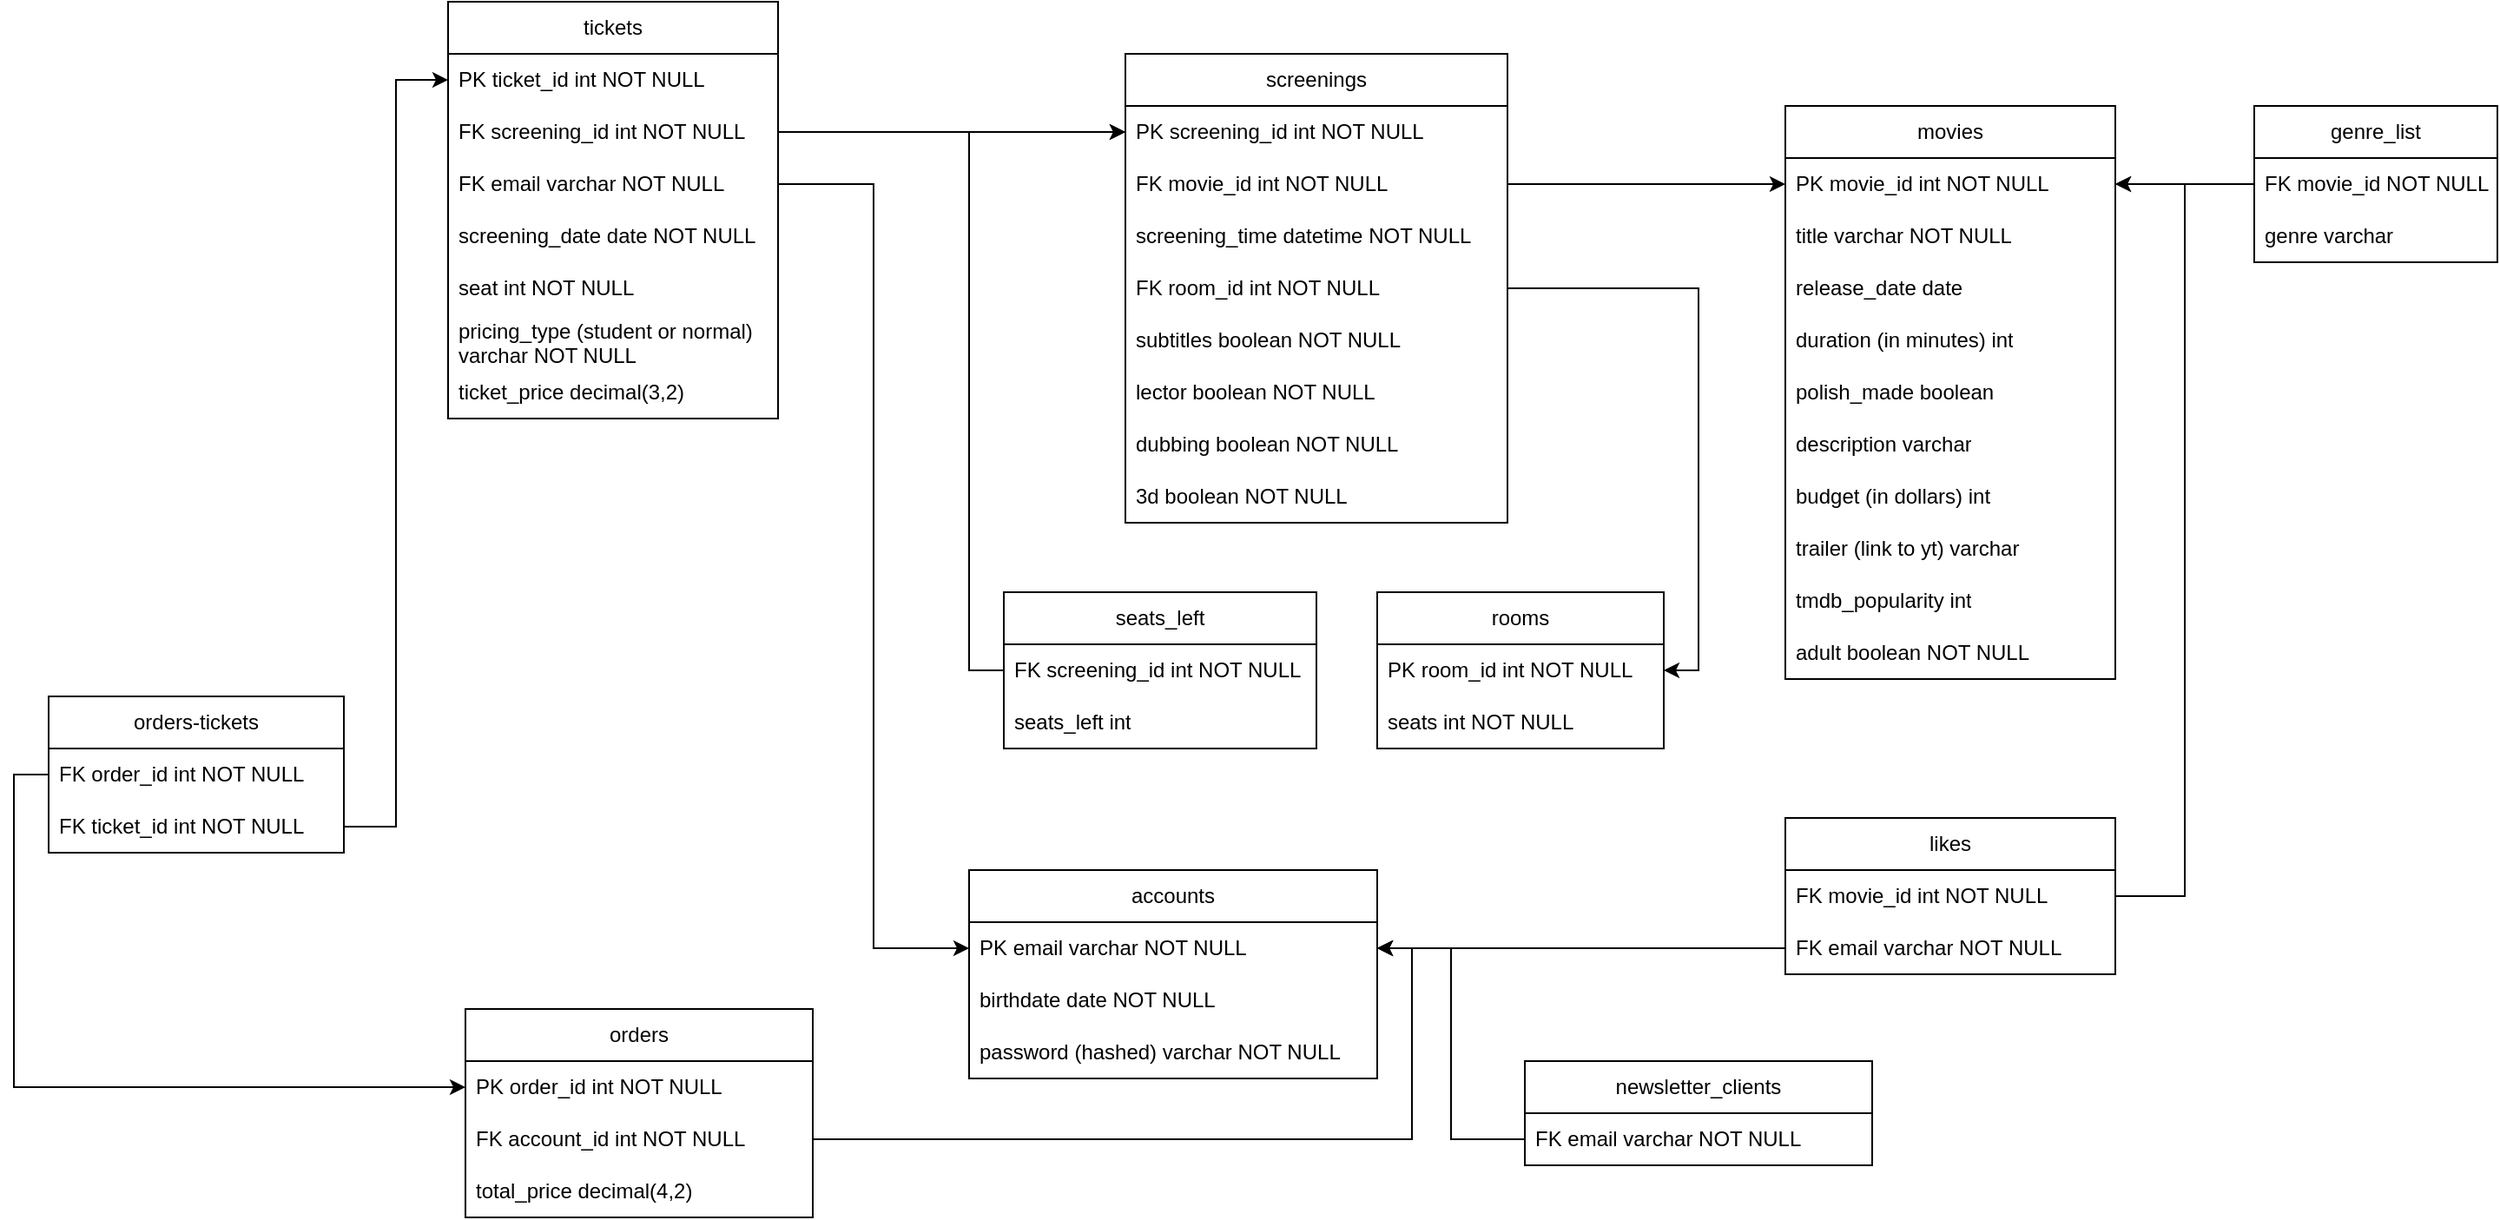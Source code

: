 <mxfile version="21.2.4">
  <diagram id="R2lEEEUBdFMjLlhIrx00" name="Page-1">
    <mxGraphModel dx="1834" dy="1166" grid="0" gridSize="10" guides="1" tooltips="1" connect="1" arrows="1" fold="1" page="0" pageScale="1" pageWidth="850" pageHeight="1100" math="0" shadow="0" extFonts="Permanent Marker^https://fonts.googleapis.com/css?family=Permanent+Marker">
      <root>
        <mxCell id="0" />
        <mxCell id="1" parent="0" />
        <mxCell id="mkRd7GkE6Mu4TddYyG6c-9" value="newsletter_clients" style="swimlane;fontStyle=0;childLayout=stackLayout;horizontal=1;startSize=30;horizontalStack=0;resizeParent=1;resizeParentMax=0;resizeLast=0;collapsible=1;marginBottom=0;whiteSpace=wrap;html=1;" vertex="1" parent="1">
          <mxGeometry x="840" y="580" width="200" height="60" as="geometry">
            <mxRectangle x="20" y="410" width="140" height="30" as="alternateBounds" />
          </mxGeometry>
        </mxCell>
        <mxCell id="mkRd7GkE6Mu4TddYyG6c-10" value="FK email varchar NOT NULL" style="text;strokeColor=none;fillColor=none;align=left;verticalAlign=middle;spacingLeft=4;spacingRight=4;overflow=hidden;points=[[0,0.5],[1,0.5]];portConstraint=eastwest;rotatable=0;whiteSpace=wrap;html=1;" vertex="1" parent="mkRd7GkE6Mu4TddYyG6c-9">
          <mxGeometry y="30" width="200" height="30" as="geometry" />
        </mxCell>
        <mxCell id="mkRd7GkE6Mu4TddYyG6c-14" value="accounts" style="swimlane;fontStyle=0;childLayout=stackLayout;horizontal=1;startSize=30;horizontalStack=0;resizeParent=1;resizeParentMax=0;resizeLast=0;collapsible=1;marginBottom=0;whiteSpace=wrap;html=1;" vertex="1" parent="1">
          <mxGeometry x="520" y="470" width="235" height="120" as="geometry" />
        </mxCell>
        <mxCell id="mkRd7GkE6Mu4TddYyG6c-15" value="PK email varchar NOT NULL" style="text;strokeColor=none;fillColor=none;align=left;verticalAlign=middle;spacingLeft=4;spacingRight=4;overflow=hidden;points=[[0,0.5],[1,0.5]];portConstraint=eastwest;rotatable=0;whiteSpace=wrap;html=1;" vertex="1" parent="mkRd7GkE6Mu4TddYyG6c-14">
          <mxGeometry y="30" width="235" height="30" as="geometry" />
        </mxCell>
        <mxCell id="mkRd7GkE6Mu4TddYyG6c-16" value="birthdate date NOT NULL" style="text;strokeColor=none;fillColor=none;align=left;verticalAlign=middle;spacingLeft=4;spacingRight=4;overflow=hidden;points=[[0,0.5],[1,0.5]];portConstraint=eastwest;rotatable=0;whiteSpace=wrap;html=1;" vertex="1" parent="mkRd7GkE6Mu4TddYyG6c-14">
          <mxGeometry y="60" width="235" height="30" as="geometry" />
        </mxCell>
        <mxCell id="mkRd7GkE6Mu4TddYyG6c-17" value="password (hashed) varchar NOT NULL" style="text;strokeColor=none;fillColor=none;align=left;verticalAlign=middle;spacingLeft=4;spacingRight=4;overflow=hidden;points=[[0,0.5],[1,0.5]];portConstraint=eastwest;rotatable=0;whiteSpace=wrap;html=1;" vertex="1" parent="mkRd7GkE6Mu4TddYyG6c-14">
          <mxGeometry y="90" width="235" height="30" as="geometry" />
        </mxCell>
        <mxCell id="mkRd7GkE6Mu4TddYyG6c-19" value="tickets&lt;br&gt;" style="swimlane;fontStyle=0;childLayout=stackLayout;horizontal=1;startSize=30;horizontalStack=0;resizeParent=1;resizeParentMax=0;resizeLast=0;collapsible=1;marginBottom=0;whiteSpace=wrap;html=1;" vertex="1" parent="1">
          <mxGeometry x="220" y="-30" width="190" height="240" as="geometry" />
        </mxCell>
        <mxCell id="mkRd7GkE6Mu4TddYyG6c-20" value="PK ticket_id int NOT NULL" style="text;strokeColor=none;fillColor=none;align=left;verticalAlign=middle;spacingLeft=4;spacingRight=4;overflow=hidden;points=[[0,0.5],[1,0.5]];portConstraint=eastwest;rotatable=0;whiteSpace=wrap;html=1;" vertex="1" parent="mkRd7GkE6Mu4TddYyG6c-19">
          <mxGeometry y="30" width="190" height="30" as="geometry" />
        </mxCell>
        <mxCell id="mkRd7GkE6Mu4TddYyG6c-58" value="FK screening_id int NOT NULL" style="text;strokeColor=none;fillColor=none;align=left;verticalAlign=middle;spacingLeft=4;spacingRight=4;overflow=hidden;points=[[0,0.5],[1,0.5]];portConstraint=eastwest;rotatable=0;whiteSpace=wrap;html=1;" vertex="1" parent="mkRd7GkE6Mu4TddYyG6c-19">
          <mxGeometry y="60" width="190" height="30" as="geometry" />
        </mxCell>
        <mxCell id="mkRd7GkE6Mu4TddYyG6c-21" value="FK email varchar NOT NULL" style="text;strokeColor=none;fillColor=none;align=left;verticalAlign=middle;spacingLeft=4;spacingRight=4;overflow=hidden;points=[[0,0.5],[1,0.5]];portConstraint=eastwest;rotatable=0;whiteSpace=wrap;html=1;" vertex="1" parent="mkRd7GkE6Mu4TddYyG6c-19">
          <mxGeometry y="90" width="190" height="30" as="geometry" />
        </mxCell>
        <mxCell id="mkRd7GkE6Mu4TddYyG6c-22" value="screening_date date NOT NULL" style="text;strokeColor=none;fillColor=none;align=left;verticalAlign=middle;spacingLeft=4;spacingRight=4;overflow=hidden;points=[[0,0.5],[1,0.5]];portConstraint=eastwest;rotatable=0;whiteSpace=wrap;html=1;" vertex="1" parent="mkRd7GkE6Mu4TddYyG6c-19">
          <mxGeometry y="120" width="190" height="30" as="geometry" />
        </mxCell>
        <mxCell id="mkRd7GkE6Mu4TddYyG6c-38" value="seat int NOT NULL" style="text;strokeColor=none;fillColor=none;align=left;verticalAlign=middle;spacingLeft=4;spacingRight=4;overflow=hidden;points=[[0,0.5],[1,0.5]];portConstraint=eastwest;rotatable=0;whiteSpace=wrap;html=1;" vertex="1" parent="mkRd7GkE6Mu4TddYyG6c-19">
          <mxGeometry y="150" width="190" height="30" as="geometry" />
        </mxCell>
        <mxCell id="mkRd7GkE6Mu4TddYyG6c-39" value="pricing_type (student or normal)&lt;br&gt;varchar NOT NULL" style="text;strokeColor=none;fillColor=none;align=left;verticalAlign=middle;spacingLeft=4;spacingRight=4;overflow=hidden;points=[[0,0.5],[1,0.5]];portConstraint=eastwest;rotatable=0;whiteSpace=wrap;html=1;" vertex="1" parent="mkRd7GkE6Mu4TddYyG6c-19">
          <mxGeometry y="180" width="190" height="30" as="geometry" />
        </mxCell>
        <mxCell id="mkRd7GkE6Mu4TddYyG6c-40" value="ticket_price decimal(3,2)" style="text;strokeColor=none;fillColor=none;align=left;verticalAlign=middle;spacingLeft=4;spacingRight=4;overflow=hidden;points=[[0,0.5],[1,0.5]];portConstraint=eastwest;rotatable=0;whiteSpace=wrap;html=1;" vertex="1" parent="mkRd7GkE6Mu4TddYyG6c-19">
          <mxGeometry y="210" width="190" height="30" as="geometry" />
        </mxCell>
        <mxCell id="mkRd7GkE6Mu4TddYyG6c-23" value="movies" style="swimlane;fontStyle=0;childLayout=stackLayout;horizontal=1;startSize=30;horizontalStack=0;resizeParent=1;resizeParentMax=0;resizeLast=0;collapsible=1;marginBottom=0;whiteSpace=wrap;html=1;movable=1;resizable=1;rotatable=1;deletable=1;editable=1;locked=0;connectable=1;" vertex="1" parent="1">
          <mxGeometry x="990" y="30" width="190" height="330" as="geometry" />
        </mxCell>
        <mxCell id="mkRd7GkE6Mu4TddYyG6c-25" value="PK movie_id int NOT NULL" style="text;strokeColor=none;fillColor=none;align=left;verticalAlign=middle;spacingLeft=4;spacingRight=4;overflow=hidden;points=[[0,0.5],[1,0.5]];portConstraint=eastwest;rotatable=0;whiteSpace=wrap;html=1;" vertex="1" parent="mkRd7GkE6Mu4TddYyG6c-23">
          <mxGeometry y="30" width="190" height="30" as="geometry" />
        </mxCell>
        <mxCell id="mkRd7GkE6Mu4TddYyG6c-26" value="title varchar NOT NULL" style="text;strokeColor=none;fillColor=none;align=left;verticalAlign=middle;spacingLeft=4;spacingRight=4;overflow=hidden;points=[[0,0.5],[1,0.5]];portConstraint=eastwest;rotatable=0;whiteSpace=wrap;html=1;" vertex="1" parent="mkRd7GkE6Mu4TddYyG6c-23">
          <mxGeometry y="60" width="190" height="30" as="geometry" />
        </mxCell>
        <mxCell id="mkRd7GkE6Mu4TddYyG6c-56" value="release_date date" style="text;strokeColor=none;fillColor=none;align=left;verticalAlign=middle;spacingLeft=4;spacingRight=4;overflow=hidden;points=[[0,0.5],[1,0.5]];portConstraint=eastwest;rotatable=0;whiteSpace=wrap;html=1;" vertex="1" parent="mkRd7GkE6Mu4TddYyG6c-23">
          <mxGeometry y="90" width="190" height="30" as="geometry" />
        </mxCell>
        <mxCell id="mkRd7GkE6Mu4TddYyG6c-29" value="duration (in minutes) int" style="text;strokeColor=none;fillColor=none;align=left;verticalAlign=middle;spacingLeft=4;spacingRight=4;overflow=hidden;points=[[0,0.5],[1,0.5]];portConstraint=eastwest;rotatable=0;whiteSpace=wrap;html=1;" vertex="1" parent="mkRd7GkE6Mu4TddYyG6c-23">
          <mxGeometry y="120" width="190" height="30" as="geometry" />
        </mxCell>
        <mxCell id="mkRd7GkE6Mu4TddYyG6c-57" value="polish_made boolean" style="text;strokeColor=none;fillColor=none;align=left;verticalAlign=middle;spacingLeft=4;spacingRight=4;overflow=hidden;points=[[0,0.5],[1,0.5]];portConstraint=eastwest;rotatable=0;whiteSpace=wrap;html=1;" vertex="1" parent="mkRd7GkE6Mu4TddYyG6c-23">
          <mxGeometry y="150" width="190" height="30" as="geometry" />
        </mxCell>
        <mxCell id="mkRd7GkE6Mu4TddYyG6c-30" value="description varchar" style="text;strokeColor=none;fillColor=none;align=left;verticalAlign=middle;spacingLeft=4;spacingRight=4;overflow=hidden;points=[[0,0.5],[1,0.5]];portConstraint=eastwest;rotatable=0;whiteSpace=wrap;html=1;" vertex="1" parent="mkRd7GkE6Mu4TddYyG6c-23">
          <mxGeometry y="180" width="190" height="30" as="geometry" />
        </mxCell>
        <mxCell id="mkRd7GkE6Mu4TddYyG6c-54" value="budget (in dollars) int" style="text;strokeColor=none;fillColor=none;align=left;verticalAlign=middle;spacingLeft=4;spacingRight=4;overflow=hidden;points=[[0,0.5],[1,0.5]];portConstraint=eastwest;rotatable=0;whiteSpace=wrap;html=1;" vertex="1" parent="mkRd7GkE6Mu4TddYyG6c-23">
          <mxGeometry y="210" width="190" height="30" as="geometry" />
        </mxCell>
        <mxCell id="mkRd7GkE6Mu4TddYyG6c-31" value="trailer (link to yt) varchar" style="text;strokeColor=none;fillColor=none;align=left;verticalAlign=middle;spacingLeft=4;spacingRight=4;overflow=hidden;points=[[0,0.5],[1,0.5]];portConstraint=eastwest;rotatable=0;whiteSpace=wrap;html=1;" vertex="1" parent="mkRd7GkE6Mu4TddYyG6c-23">
          <mxGeometry y="240" width="190" height="30" as="geometry" />
        </mxCell>
        <mxCell id="mkRd7GkE6Mu4TddYyG6c-55" value="tmdb_popularity int" style="text;strokeColor=none;fillColor=none;align=left;verticalAlign=middle;spacingLeft=4;spacingRight=4;overflow=hidden;points=[[0,0.5],[1,0.5]];portConstraint=eastwest;rotatable=0;whiteSpace=wrap;html=1;" vertex="1" parent="mkRd7GkE6Mu4TddYyG6c-23">
          <mxGeometry y="270" width="190" height="30" as="geometry" />
        </mxCell>
        <mxCell id="mkRd7GkE6Mu4TddYyG6c-36" value="adult boolean NOT NULL" style="text;strokeColor=none;fillColor=none;align=left;verticalAlign=middle;spacingLeft=4;spacingRight=4;overflow=hidden;points=[[0,0.5],[1,0.5]];portConstraint=eastwest;rotatable=0;whiteSpace=wrap;html=1;" vertex="1" parent="mkRd7GkE6Mu4TddYyG6c-23">
          <mxGeometry y="300" width="190" height="30" as="geometry" />
        </mxCell>
        <mxCell id="mkRd7GkE6Mu4TddYyG6c-32" value="genre_list" style="swimlane;fontStyle=0;childLayout=stackLayout;horizontal=1;startSize=30;horizontalStack=0;resizeParent=1;resizeParentMax=0;resizeLast=0;collapsible=1;marginBottom=0;whiteSpace=wrap;html=1;" vertex="1" parent="1">
          <mxGeometry x="1260" y="30" width="140" height="90" as="geometry" />
        </mxCell>
        <mxCell id="mkRd7GkE6Mu4TddYyG6c-33" value="FK movie_id NOT NULL" style="text;strokeColor=none;fillColor=none;align=left;verticalAlign=middle;spacingLeft=4;spacingRight=4;overflow=hidden;points=[[0,0.5],[1,0.5]];portConstraint=eastwest;rotatable=0;whiteSpace=wrap;html=1;" vertex="1" parent="mkRd7GkE6Mu4TddYyG6c-32">
          <mxGeometry y="30" width="140" height="30" as="geometry" />
        </mxCell>
        <mxCell id="mkRd7GkE6Mu4TddYyG6c-34" value="genre varchar" style="text;strokeColor=none;fillColor=none;align=left;verticalAlign=middle;spacingLeft=4;spacingRight=4;overflow=hidden;points=[[0,0.5],[1,0.5]];portConstraint=eastwest;rotatable=0;whiteSpace=wrap;html=1;" vertex="1" parent="mkRd7GkE6Mu4TddYyG6c-32">
          <mxGeometry y="60" width="140" height="30" as="geometry" />
        </mxCell>
        <mxCell id="mkRd7GkE6Mu4TddYyG6c-37" style="edgeStyle=orthogonalEdgeStyle;rounded=0;orthogonalLoop=1;jettySize=auto;html=1;entryX=1;entryY=0.5;entryDx=0;entryDy=0;" edge="1" parent="1" source="mkRd7GkE6Mu4TddYyG6c-33" target="mkRd7GkE6Mu4TddYyG6c-25">
          <mxGeometry relative="1" as="geometry" />
        </mxCell>
        <mxCell id="mkRd7GkE6Mu4TddYyG6c-41" value="orders" style="swimlane;fontStyle=0;childLayout=stackLayout;horizontal=1;startSize=30;horizontalStack=0;resizeParent=1;resizeParentMax=0;resizeLast=0;collapsible=1;marginBottom=0;whiteSpace=wrap;html=1;" vertex="1" parent="1">
          <mxGeometry x="230" y="550" width="200" height="120" as="geometry" />
        </mxCell>
        <mxCell id="mkRd7GkE6Mu4TddYyG6c-42" value="PK order_id int NOT NULL" style="text;strokeColor=none;fillColor=none;align=left;verticalAlign=middle;spacingLeft=4;spacingRight=4;overflow=hidden;points=[[0,0.5],[1,0.5]];portConstraint=eastwest;rotatable=0;whiteSpace=wrap;html=1;" vertex="1" parent="mkRd7GkE6Mu4TddYyG6c-41">
          <mxGeometry y="30" width="200" height="30" as="geometry" />
        </mxCell>
        <mxCell id="mkRd7GkE6Mu4TddYyG6c-61" value="FK account_id int NOT NULL" style="text;strokeColor=none;fillColor=none;align=left;verticalAlign=middle;spacingLeft=4;spacingRight=4;overflow=hidden;points=[[0,0.5],[1,0.5]];portConstraint=eastwest;rotatable=0;whiteSpace=wrap;html=1;" vertex="1" parent="mkRd7GkE6Mu4TddYyG6c-41">
          <mxGeometry y="60" width="200" height="30" as="geometry" />
        </mxCell>
        <mxCell id="mkRd7GkE6Mu4TddYyG6c-43" value="total_price decimal(4,2)" style="text;strokeColor=none;fillColor=none;align=left;verticalAlign=middle;spacingLeft=4;spacingRight=4;overflow=hidden;points=[[0,0.5],[1,0.5]];portConstraint=eastwest;rotatable=0;whiteSpace=wrap;html=1;" vertex="1" parent="mkRd7GkE6Mu4TddYyG6c-41">
          <mxGeometry y="90" width="200" height="30" as="geometry" />
        </mxCell>
        <mxCell id="mkRd7GkE6Mu4TddYyG6c-65" style="edgeStyle=orthogonalEdgeStyle;rounded=0;orthogonalLoop=1;jettySize=auto;html=1;entryX=0;entryY=0.5;entryDx=0;entryDy=0;exitX=0;exitY=0.5;exitDx=0;exitDy=0;" edge="1" parent="1" source="mkRd7GkE6Mu4TddYyG6c-46" target="mkRd7GkE6Mu4TddYyG6c-42">
          <mxGeometry relative="1" as="geometry" />
        </mxCell>
        <mxCell id="mkRd7GkE6Mu4TddYyG6c-45" value="orders-tickets" style="swimlane;fontStyle=0;childLayout=stackLayout;horizontal=1;startSize=30;horizontalStack=0;resizeParent=1;resizeParentMax=0;resizeLast=0;collapsible=1;marginBottom=0;whiteSpace=wrap;html=1;" vertex="1" parent="1">
          <mxGeometry x="-10" y="370" width="170" height="90" as="geometry" />
        </mxCell>
        <mxCell id="mkRd7GkE6Mu4TddYyG6c-46" value="FK order_id int NOT NULL" style="text;strokeColor=none;fillColor=none;align=left;verticalAlign=middle;spacingLeft=4;spacingRight=4;overflow=hidden;points=[[0,0.5],[1,0.5]];portConstraint=eastwest;rotatable=0;whiteSpace=wrap;html=1;" vertex="1" parent="mkRd7GkE6Mu4TddYyG6c-45">
          <mxGeometry y="30" width="170" height="30" as="geometry" />
        </mxCell>
        <mxCell id="mkRd7GkE6Mu4TddYyG6c-47" value="FK ticket_id int NOT NULL" style="text;strokeColor=none;fillColor=none;align=left;verticalAlign=middle;spacingLeft=4;spacingRight=4;overflow=hidden;points=[[0,0.5],[1,0.5]];portConstraint=eastwest;rotatable=0;whiteSpace=wrap;html=1;" vertex="1" parent="mkRd7GkE6Mu4TddYyG6c-45">
          <mxGeometry y="60" width="170" height="30" as="geometry" />
        </mxCell>
        <mxCell id="mkRd7GkE6Mu4TddYyG6c-62" style="edgeStyle=orthogonalEdgeStyle;rounded=0;orthogonalLoop=1;jettySize=auto;html=1;entryX=1;entryY=0.5;entryDx=0;entryDy=0;" edge="1" parent="1" source="mkRd7GkE6Mu4TddYyG6c-61" target="mkRd7GkE6Mu4TddYyG6c-15">
          <mxGeometry relative="1" as="geometry" />
        </mxCell>
        <mxCell id="mkRd7GkE6Mu4TddYyG6c-63" style="edgeStyle=orthogonalEdgeStyle;rounded=0;orthogonalLoop=1;jettySize=auto;html=1;entryX=0;entryY=0.5;entryDx=0;entryDy=0;" edge="1" parent="1" source="mkRd7GkE6Mu4TddYyG6c-21" target="mkRd7GkE6Mu4TddYyG6c-15">
          <mxGeometry relative="1" as="geometry" />
        </mxCell>
        <mxCell id="mkRd7GkE6Mu4TddYyG6c-66" style="edgeStyle=orthogonalEdgeStyle;rounded=0;orthogonalLoop=1;jettySize=auto;html=1;entryX=0;entryY=0.5;entryDx=0;entryDy=0;" edge="1" parent="1" source="mkRd7GkE6Mu4TddYyG6c-47" target="mkRd7GkE6Mu4TddYyG6c-20">
          <mxGeometry relative="1" as="geometry" />
        </mxCell>
        <mxCell id="mkRd7GkE6Mu4TddYyG6c-18" style="edgeStyle=orthogonalEdgeStyle;rounded=0;orthogonalLoop=1;jettySize=auto;html=1;exitX=0;exitY=0.5;exitDx=0;exitDy=0;" edge="1" parent="1" source="mkRd7GkE6Mu4TddYyG6c-10" target="mkRd7GkE6Mu4TddYyG6c-15">
          <mxGeometry relative="1" as="geometry" />
        </mxCell>
        <mxCell id="mkRd7GkE6Mu4TddYyG6c-59" style="edgeStyle=orthogonalEdgeStyle;rounded=0;orthogonalLoop=1;jettySize=auto;html=1;exitX=1;exitY=0.5;exitDx=0;exitDy=0;" edge="1" parent="1" source="mkRd7GkE6Mu4TddYyG6c-58" target="mkRd7GkE6Mu4TddYyG6c-71">
          <mxGeometry relative="1" as="geometry" />
        </mxCell>
        <mxCell id="mkRd7GkE6Mu4TddYyG6c-67" value="screenings" style="swimlane;fontStyle=0;childLayout=stackLayout;horizontal=1;startSize=30;horizontalStack=0;resizeParent=1;resizeParentMax=0;resizeLast=0;collapsible=1;marginBottom=0;whiteSpace=wrap;html=1;" vertex="1" parent="1">
          <mxGeometry x="610" width="220" height="270" as="geometry" />
        </mxCell>
        <mxCell id="mkRd7GkE6Mu4TddYyG6c-71" value="PK screening_id int NOT NULL" style="text;strokeColor=none;fillColor=none;align=left;verticalAlign=middle;spacingLeft=4;spacingRight=4;overflow=hidden;points=[[0,0.5],[1,0.5]];portConstraint=eastwest;rotatable=0;whiteSpace=wrap;html=1;" vertex="1" parent="mkRd7GkE6Mu4TddYyG6c-67">
          <mxGeometry y="30" width="220" height="30" as="geometry" />
        </mxCell>
        <mxCell id="mkRd7GkE6Mu4TddYyG6c-68" value="FK movie_id int&amp;nbsp;NOT NULL" style="text;strokeColor=none;fillColor=none;align=left;verticalAlign=middle;spacingLeft=4;spacingRight=4;overflow=hidden;points=[[0,0.5],[1,0.5]];portConstraint=eastwest;rotatable=0;whiteSpace=wrap;html=1;" vertex="1" parent="mkRd7GkE6Mu4TddYyG6c-67">
          <mxGeometry y="60" width="220" height="30" as="geometry" />
        </mxCell>
        <mxCell id="mkRd7GkE6Mu4TddYyG6c-77" value="screening_time datetime NOT NULL" style="text;strokeColor=none;fillColor=none;align=left;verticalAlign=middle;spacingLeft=4;spacingRight=4;overflow=hidden;points=[[0,0.5],[1,0.5]];portConstraint=eastwest;rotatable=0;whiteSpace=wrap;html=1;" vertex="1" parent="mkRd7GkE6Mu4TddYyG6c-67">
          <mxGeometry y="90" width="220" height="30" as="geometry" />
        </mxCell>
        <mxCell id="mkRd7GkE6Mu4TddYyG6c-83" value="FK room_id int NOT NULL" style="text;strokeColor=none;fillColor=none;align=left;verticalAlign=middle;spacingLeft=4;spacingRight=4;overflow=hidden;points=[[0,0.5],[1,0.5]];portConstraint=eastwest;rotatable=0;whiteSpace=wrap;html=1;" vertex="1" parent="mkRd7GkE6Mu4TddYyG6c-67">
          <mxGeometry y="120" width="220" height="30" as="geometry" />
        </mxCell>
        <mxCell id="mkRd7GkE6Mu4TddYyG6c-50" value="subtitles boolean NOT NULL" style="text;strokeColor=none;fillColor=none;align=left;verticalAlign=middle;spacingLeft=4;spacingRight=4;overflow=hidden;points=[[0,0.5],[1,0.5]];portConstraint=eastwest;rotatable=0;whiteSpace=wrap;html=1;" vertex="1" parent="mkRd7GkE6Mu4TddYyG6c-67">
          <mxGeometry y="150" width="220" height="30" as="geometry" />
        </mxCell>
        <mxCell id="mkRd7GkE6Mu4TddYyG6c-52" value="lector boolean NOT NULL" style="text;strokeColor=none;fillColor=none;align=left;verticalAlign=middle;spacingLeft=4;spacingRight=4;overflow=hidden;points=[[0,0.5],[1,0.5]];portConstraint=eastwest;rotatable=0;whiteSpace=wrap;html=1;" vertex="1" parent="mkRd7GkE6Mu4TddYyG6c-67">
          <mxGeometry y="180" width="220" height="30" as="geometry" />
        </mxCell>
        <mxCell id="mkRd7GkE6Mu4TddYyG6c-53" value="dubbing boolean NOT NULL" style="text;strokeColor=none;fillColor=none;align=left;verticalAlign=middle;spacingLeft=4;spacingRight=4;overflow=hidden;points=[[0,0.5],[1,0.5]];portConstraint=eastwest;rotatable=0;whiteSpace=wrap;html=1;" vertex="1" parent="mkRd7GkE6Mu4TddYyG6c-67">
          <mxGeometry y="210" width="220" height="30" as="geometry" />
        </mxCell>
        <mxCell id="mkRd7GkE6Mu4TddYyG6c-51" value="3d boolean NOT NULL" style="text;strokeColor=none;fillColor=none;align=left;verticalAlign=middle;spacingLeft=4;spacingRight=4;overflow=hidden;points=[[0,0.5],[1,0.5]];portConstraint=eastwest;rotatable=0;whiteSpace=wrap;html=1;" vertex="1" parent="mkRd7GkE6Mu4TddYyG6c-67">
          <mxGeometry y="240" width="220" height="30" as="geometry" />
        </mxCell>
        <mxCell id="mkRd7GkE6Mu4TddYyG6c-72" style="edgeStyle=orthogonalEdgeStyle;rounded=0;orthogonalLoop=1;jettySize=auto;html=1;" edge="1" parent="1" source="mkRd7GkE6Mu4TddYyG6c-68" target="mkRd7GkE6Mu4TddYyG6c-25">
          <mxGeometry relative="1" as="geometry" />
        </mxCell>
        <mxCell id="mkRd7GkE6Mu4TddYyG6c-73" value="likes" style="swimlane;fontStyle=0;childLayout=stackLayout;horizontal=1;startSize=30;horizontalStack=0;resizeParent=1;resizeParentMax=0;resizeLast=0;collapsible=1;marginBottom=0;whiteSpace=wrap;html=1;" vertex="1" parent="1">
          <mxGeometry x="990" y="440" width="190" height="90" as="geometry" />
        </mxCell>
        <mxCell id="mkRd7GkE6Mu4TddYyG6c-74" value="FK movie_id int NOT NULL" style="text;strokeColor=none;fillColor=none;align=left;verticalAlign=middle;spacingLeft=4;spacingRight=4;overflow=hidden;points=[[0,0.5],[1,0.5]];portConstraint=eastwest;rotatable=0;whiteSpace=wrap;html=1;" vertex="1" parent="mkRd7GkE6Mu4TddYyG6c-73">
          <mxGeometry y="30" width="190" height="30" as="geometry" />
        </mxCell>
        <mxCell id="mkRd7GkE6Mu4TddYyG6c-75" value="FK email varchar NOT NULL" style="text;strokeColor=none;fillColor=none;align=left;verticalAlign=middle;spacingLeft=4;spacingRight=4;overflow=hidden;points=[[0,0.5],[1,0.5]];portConstraint=eastwest;rotatable=0;whiteSpace=wrap;html=1;" vertex="1" parent="mkRd7GkE6Mu4TddYyG6c-73">
          <mxGeometry y="60" width="190" height="30" as="geometry" />
        </mxCell>
        <mxCell id="mkRd7GkE6Mu4TddYyG6c-84" style="edgeStyle=orthogonalEdgeStyle;rounded=0;orthogonalLoop=1;jettySize=auto;html=1;entryX=1;entryY=0.5;entryDx=0;entryDy=0;" edge="1" parent="1" source="mkRd7GkE6Mu4TddYyG6c-74" target="mkRd7GkE6Mu4TddYyG6c-25">
          <mxGeometry relative="1" as="geometry">
            <Array as="points">
              <mxPoint x="1220" y="485" />
              <mxPoint x="1220" y="75" />
            </Array>
          </mxGeometry>
        </mxCell>
        <mxCell id="mkRd7GkE6Mu4TddYyG6c-85" style="edgeStyle=orthogonalEdgeStyle;rounded=0;orthogonalLoop=1;jettySize=auto;html=1;entryX=1;entryY=0.5;entryDx=0;entryDy=0;" edge="1" parent="1" source="mkRd7GkE6Mu4TddYyG6c-75" target="mkRd7GkE6Mu4TddYyG6c-15">
          <mxGeometry relative="1" as="geometry" />
        </mxCell>
        <mxCell id="mkRd7GkE6Mu4TddYyG6c-86" value="rooms" style="swimlane;fontStyle=0;childLayout=stackLayout;horizontal=1;startSize=30;horizontalStack=0;resizeParent=1;resizeParentMax=0;resizeLast=0;collapsible=1;marginBottom=0;whiteSpace=wrap;html=1;" vertex="1" parent="1">
          <mxGeometry x="755" y="310" width="165" height="90" as="geometry" />
        </mxCell>
        <mxCell id="mkRd7GkE6Mu4TddYyG6c-87" value="PK room_id int NOT NULL" style="text;strokeColor=none;fillColor=none;align=left;verticalAlign=middle;spacingLeft=4;spacingRight=4;overflow=hidden;points=[[0,0.5],[1,0.5]];portConstraint=eastwest;rotatable=0;whiteSpace=wrap;html=1;" vertex="1" parent="mkRd7GkE6Mu4TddYyG6c-86">
          <mxGeometry y="30" width="165" height="30" as="geometry" />
        </mxCell>
        <mxCell id="mkRd7GkE6Mu4TddYyG6c-88" value="seats int NOT NULL" style="text;strokeColor=none;fillColor=none;align=left;verticalAlign=middle;spacingLeft=4;spacingRight=4;overflow=hidden;points=[[0,0.5],[1,0.5]];portConstraint=eastwest;rotatable=0;whiteSpace=wrap;html=1;" vertex="1" parent="mkRd7GkE6Mu4TddYyG6c-86">
          <mxGeometry y="60" width="165" height="30" as="geometry" />
        </mxCell>
        <mxCell id="mkRd7GkE6Mu4TddYyG6c-90" value="seats_left" style="swimlane;fontStyle=0;childLayout=stackLayout;horizontal=1;startSize=30;horizontalStack=0;resizeParent=1;resizeParentMax=0;resizeLast=0;collapsible=1;marginBottom=0;whiteSpace=wrap;html=1;" vertex="1" parent="1">
          <mxGeometry x="540" y="310" width="180" height="90" as="geometry" />
        </mxCell>
        <mxCell id="mkRd7GkE6Mu4TddYyG6c-91" value="FK screening_id int NOT NULL" style="text;strokeColor=none;fillColor=none;align=left;verticalAlign=middle;spacingLeft=4;spacingRight=4;overflow=hidden;points=[[0,0.5],[1,0.5]];portConstraint=eastwest;rotatable=0;whiteSpace=wrap;html=1;" vertex="1" parent="mkRd7GkE6Mu4TddYyG6c-90">
          <mxGeometry y="30" width="180" height="30" as="geometry" />
        </mxCell>
        <mxCell id="mkRd7GkE6Mu4TddYyG6c-93" value="seats_left int" style="text;strokeColor=none;fillColor=none;align=left;verticalAlign=middle;spacingLeft=4;spacingRight=4;overflow=hidden;points=[[0,0.5],[1,0.5]];portConstraint=eastwest;rotatable=0;whiteSpace=wrap;html=1;" vertex="1" parent="mkRd7GkE6Mu4TddYyG6c-90">
          <mxGeometry y="60" width="180" height="30" as="geometry" />
        </mxCell>
        <mxCell id="mkRd7GkE6Mu4TddYyG6c-95" style="edgeStyle=orthogonalEdgeStyle;rounded=0;orthogonalLoop=1;jettySize=auto;html=1;entryX=1;entryY=0.5;entryDx=0;entryDy=0;" edge="1" parent="1" source="mkRd7GkE6Mu4TddYyG6c-83" target="mkRd7GkE6Mu4TddYyG6c-87">
          <mxGeometry relative="1" as="geometry" />
        </mxCell>
        <mxCell id="mkRd7GkE6Mu4TddYyG6c-96" style="edgeStyle=orthogonalEdgeStyle;rounded=0;orthogonalLoop=1;jettySize=auto;html=1;entryX=0;entryY=0.5;entryDx=0;entryDy=0;" edge="1" parent="1" source="mkRd7GkE6Mu4TddYyG6c-91" target="mkRd7GkE6Mu4TddYyG6c-71">
          <mxGeometry relative="1" as="geometry">
            <Array as="points">
              <mxPoint x="520" y="355" />
              <mxPoint x="520" y="45" />
            </Array>
          </mxGeometry>
        </mxCell>
      </root>
    </mxGraphModel>
  </diagram>
</mxfile>
